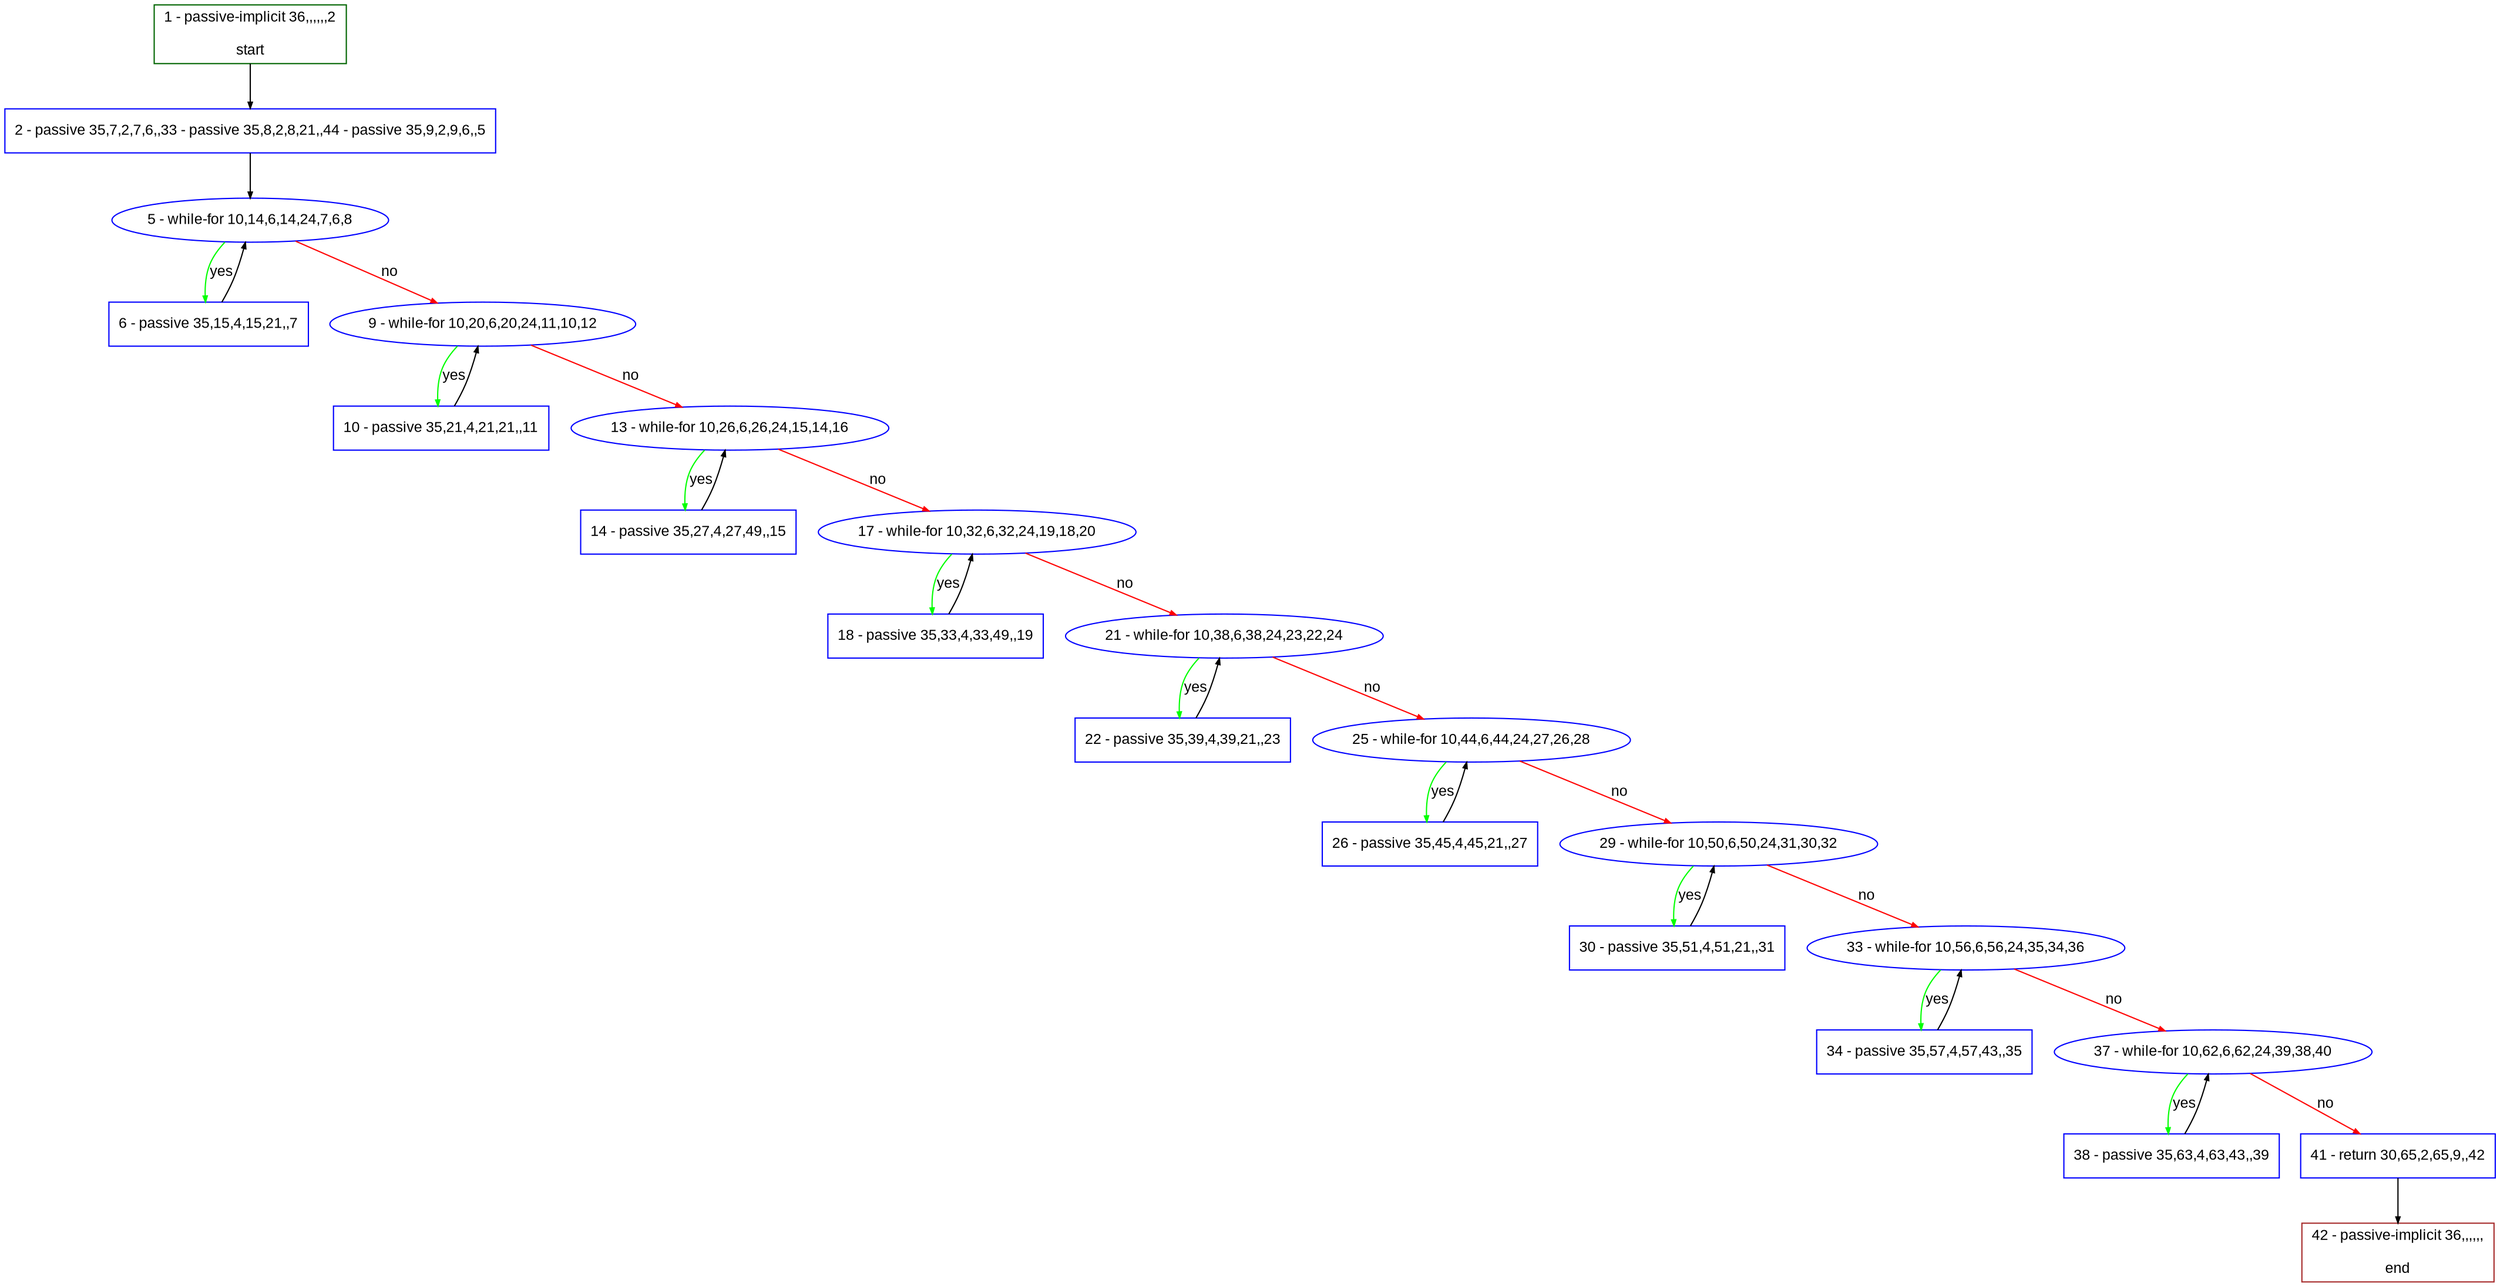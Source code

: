 digraph "" {
  graph [bgcolor="white", fillcolor="#FFFFCC", pack="true", packmode="clust", fontname="Arial", label="", fontsize="12", compound="true", style="rounded,filled"];
  node [node_initialized="no", fillcolor="white", fontname="Arial", label="", color="grey", fontsize="12", fixedsize="false", compound="true", shape="rectangle", style="filled"];
  edge [arrowtail="none", lhead="", fontcolor="black", fontname="Arial", label="", color="black", fontsize="12", arrowhead="normal", arrowsize="0.5", compound="true", ltail="", dir="forward"];
  __N1 [fillcolor="#ffffff", label="2 - passive 35,7,2,7,6,,33 - passive 35,8,2,8,21,,44 - passive 35,9,2,9,6,,5", color="#0000ff", shape="box", style="filled"];
  __N2 [fillcolor="#ffffff", label="1 - passive-implicit 36,,,,,,2\n\nstart", color="#006400", shape="box", style="filled"];
  __N3 [fillcolor="#ffffff", label="5 - while-for 10,14,6,14,24,7,6,8", color="#0000ff", shape="oval", style="filled"];
  __N4 [fillcolor="#ffffff", label="6 - passive 35,15,4,15,21,,7", color="#0000ff", shape="box", style="filled"];
  __N5 [fillcolor="#ffffff", label="9 - while-for 10,20,6,20,24,11,10,12", color="#0000ff", shape="oval", style="filled"];
  __N6 [fillcolor="#ffffff", label="10 - passive 35,21,4,21,21,,11", color="#0000ff", shape="box", style="filled"];
  __N7 [fillcolor="#ffffff", label="13 - while-for 10,26,6,26,24,15,14,16", color="#0000ff", shape="oval", style="filled"];
  __N8 [fillcolor="#ffffff", label="14 - passive 35,27,4,27,49,,15", color="#0000ff", shape="box", style="filled"];
  __N9 [fillcolor="#ffffff", label="17 - while-for 10,32,6,32,24,19,18,20", color="#0000ff", shape="oval", style="filled"];
  __N10 [fillcolor="#ffffff", label="18 - passive 35,33,4,33,49,,19", color="#0000ff", shape="box", style="filled"];
  __N11 [fillcolor="#ffffff", label="21 - while-for 10,38,6,38,24,23,22,24", color="#0000ff", shape="oval", style="filled"];
  __N12 [fillcolor="#ffffff", label="22 - passive 35,39,4,39,21,,23", color="#0000ff", shape="box", style="filled"];
  __N13 [fillcolor="#ffffff", label="25 - while-for 10,44,6,44,24,27,26,28", color="#0000ff", shape="oval", style="filled"];
  __N14 [fillcolor="#ffffff", label="26 - passive 35,45,4,45,21,,27", color="#0000ff", shape="box", style="filled"];
  __N15 [fillcolor="#ffffff", label="29 - while-for 10,50,6,50,24,31,30,32", color="#0000ff", shape="oval", style="filled"];
  __N16 [fillcolor="#ffffff", label="30 - passive 35,51,4,51,21,,31", color="#0000ff", shape="box", style="filled"];
  __N17 [fillcolor="#ffffff", label="33 - while-for 10,56,6,56,24,35,34,36", color="#0000ff", shape="oval", style="filled"];
  __N18 [fillcolor="#ffffff", label="34 - passive 35,57,4,57,43,,35", color="#0000ff", shape="box", style="filled"];
  __N19 [fillcolor="#ffffff", label="37 - while-for 10,62,6,62,24,39,38,40", color="#0000ff", shape="oval", style="filled"];
  __N20 [fillcolor="#ffffff", label="38 - passive 35,63,4,63,43,,39", color="#0000ff", shape="box", style="filled"];
  __N21 [fillcolor="#ffffff", label="41 - return 30,65,2,65,9,,42", color="#0000ff", shape="box", style="filled"];
  __N22 [fillcolor="#ffffff", label="42 - passive-implicit 36,,,,,,\n\nend", color="#a52a2a", shape="box", style="filled"];
  __N2 -> __N1 [arrowtail="none", color="#000000", label="", arrowhead="normal", dir="forward"];
  __N1 -> __N3 [arrowtail="none", color="#000000", label="", arrowhead="normal", dir="forward"];
  __N3 -> __N4 [arrowtail="none", color="#00ff00", label="yes", arrowhead="normal", dir="forward"];
  __N4 -> __N3 [arrowtail="none", color="#000000", label="", arrowhead="normal", dir="forward"];
  __N3 -> __N5 [arrowtail="none", color="#ff0000", label="no", arrowhead="normal", dir="forward"];
  __N5 -> __N6 [arrowtail="none", color="#00ff00", label="yes", arrowhead="normal", dir="forward"];
  __N6 -> __N5 [arrowtail="none", color="#000000", label="", arrowhead="normal", dir="forward"];
  __N5 -> __N7 [arrowtail="none", color="#ff0000", label="no", arrowhead="normal", dir="forward"];
  __N7 -> __N8 [arrowtail="none", color="#00ff00", label="yes", arrowhead="normal", dir="forward"];
  __N8 -> __N7 [arrowtail="none", color="#000000", label="", arrowhead="normal", dir="forward"];
  __N7 -> __N9 [arrowtail="none", color="#ff0000", label="no", arrowhead="normal", dir="forward"];
  __N9 -> __N10 [arrowtail="none", color="#00ff00", label="yes", arrowhead="normal", dir="forward"];
  __N10 -> __N9 [arrowtail="none", color="#000000", label="", arrowhead="normal", dir="forward"];
  __N9 -> __N11 [arrowtail="none", color="#ff0000", label="no", arrowhead="normal", dir="forward"];
  __N11 -> __N12 [arrowtail="none", color="#00ff00", label="yes", arrowhead="normal", dir="forward"];
  __N12 -> __N11 [arrowtail="none", color="#000000", label="", arrowhead="normal", dir="forward"];
  __N11 -> __N13 [arrowtail="none", color="#ff0000", label="no", arrowhead="normal", dir="forward"];
  __N13 -> __N14 [arrowtail="none", color="#00ff00", label="yes", arrowhead="normal", dir="forward"];
  __N14 -> __N13 [arrowtail="none", color="#000000", label="", arrowhead="normal", dir="forward"];
  __N13 -> __N15 [arrowtail="none", color="#ff0000", label="no", arrowhead="normal", dir="forward"];
  __N15 -> __N16 [arrowtail="none", color="#00ff00", label="yes", arrowhead="normal", dir="forward"];
  __N16 -> __N15 [arrowtail="none", color="#000000", label="", arrowhead="normal", dir="forward"];
  __N15 -> __N17 [arrowtail="none", color="#ff0000", label="no", arrowhead="normal", dir="forward"];
  __N17 -> __N18 [arrowtail="none", color="#00ff00", label="yes", arrowhead="normal", dir="forward"];
  __N18 -> __N17 [arrowtail="none", color="#000000", label="", arrowhead="normal", dir="forward"];
  __N17 -> __N19 [arrowtail="none", color="#ff0000", label="no", arrowhead="normal", dir="forward"];
  __N19 -> __N20 [arrowtail="none", color="#00ff00", label="yes", arrowhead="normal", dir="forward"];
  __N20 -> __N19 [arrowtail="none", color="#000000", label="", arrowhead="normal", dir="forward"];
  __N19 -> __N21 [arrowtail="none", color="#ff0000", label="no", arrowhead="normal", dir="forward"];
  __N21 -> __N22 [arrowtail="none", color="#000000", label="", arrowhead="normal", dir="forward"];
}
